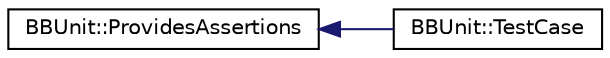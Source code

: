 digraph "Graphical Class Hierarchy"
{
 // LATEX_PDF_SIZE
  edge [fontname="Helvetica",fontsize="10",labelfontname="Helvetica",labelfontsize="10"];
  node [fontname="Helvetica",fontsize="10",shape=record];
  rankdir="LR";
  Node0 [label="BBUnit::ProvidesAssertions",height=0.2,width=0.4,color="black", fillcolor="white", style="filled",URL="$classBBUnit_1_1ProvidesAssertions.html",tooltip=" "];
  Node0 -> Node1 [dir="back",color="midnightblue",fontsize="10",style="solid",fontname="Helvetica"];
  Node1 [label="BBUnit::TestCase",height=0.2,width=0.4,color="black", fillcolor="white", style="filled",URL="$classBBUnit_1_1TestCase.html",tooltip=" "];
}
